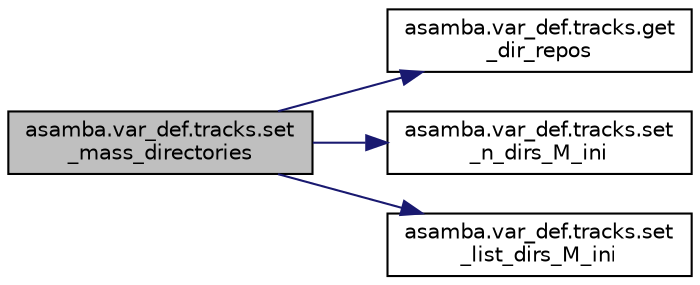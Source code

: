 digraph "asamba.var_def.tracks.set_mass_directories"
{
  edge [fontname="Helvetica",fontsize="10",labelfontname="Helvetica",labelfontsize="10"];
  node [fontname="Helvetica",fontsize="10",shape=record];
  rankdir="LR";
  Node2 [label="asamba.var_def.tracks.set\l_mass_directories",height=0.2,width=0.4,color="black", fillcolor="grey75", style="filled", fontcolor="black"];
  Node2 -> Node3 [color="midnightblue",fontsize="10",style="solid",fontname="Helvetica"];
  Node3 [label="asamba.var_def.tracks.get\l_dir_repos",height=0.2,width=0.4,color="black", fillcolor="white", style="filled",URL="$classasamba_1_1var__def_1_1tracks.html#a8a24194336cd06e10cd0e4431cff963f"];
  Node2 -> Node4 [color="midnightblue",fontsize="10",style="solid",fontname="Helvetica"];
  Node4 [label="asamba.var_def.tracks.set\l_n_dirs_M_ini",height=0.2,width=0.4,color="black", fillcolor="white", style="filled",URL="$classasamba_1_1var__def_1_1tracks.html#aaa05dae334bf401bb6a5a68c3bdd44aa"];
  Node2 -> Node5 [color="midnightblue",fontsize="10",style="solid",fontname="Helvetica"];
  Node5 [label="asamba.var_def.tracks.set\l_list_dirs_M_ini",height=0.2,width=0.4,color="black", fillcolor="white", style="filled",URL="$classasamba_1_1var__def_1_1tracks.html#ab4111e6b26edf9e76ceb96bec4763064"];
}
